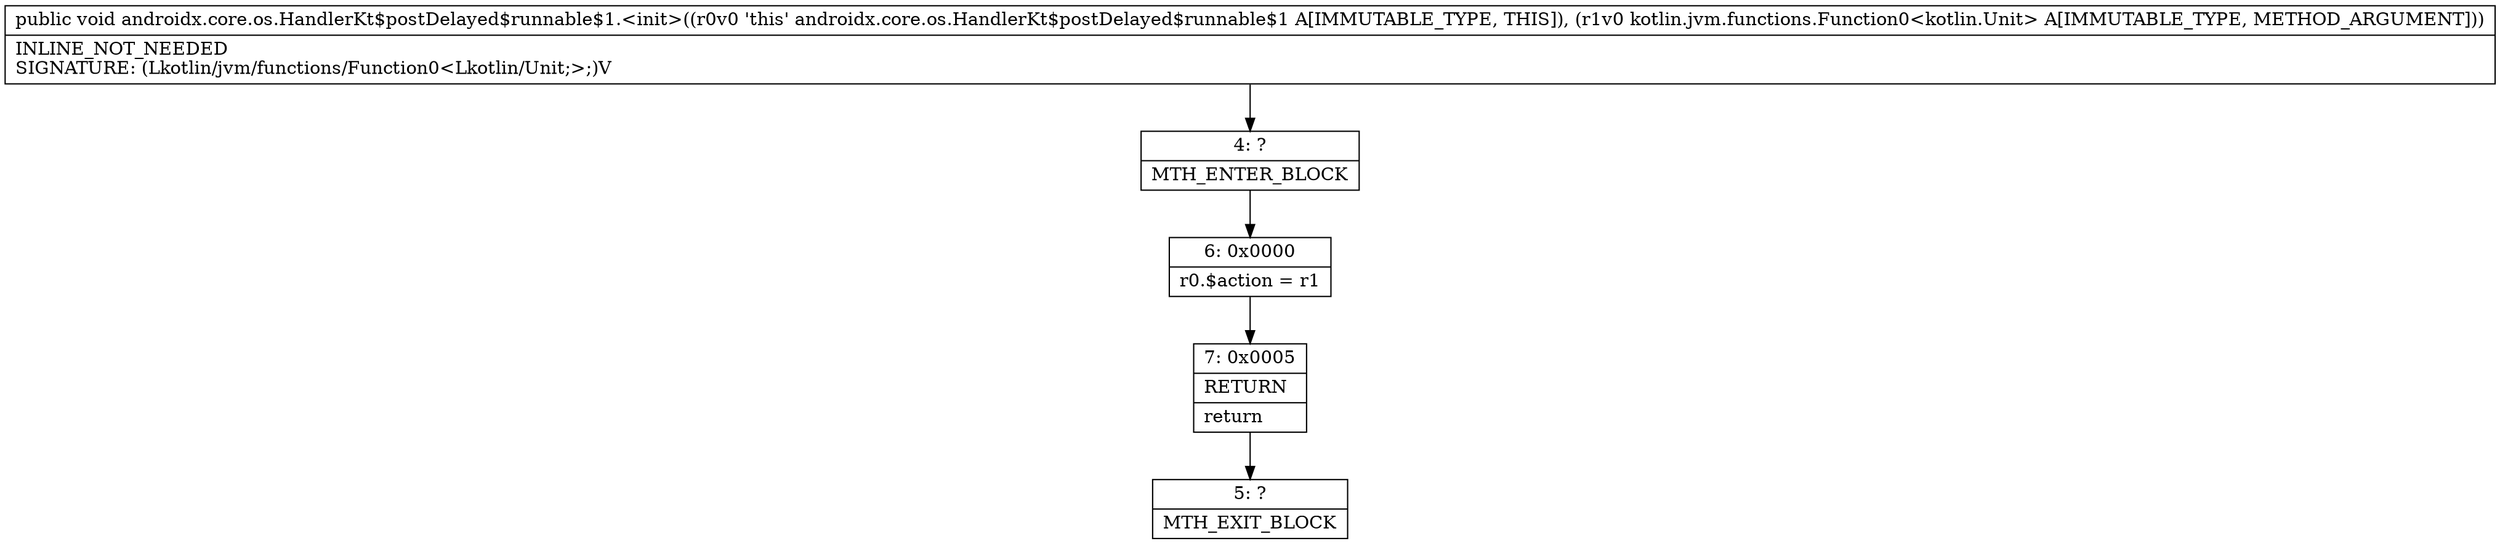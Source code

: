 digraph "CFG forandroidx.core.os.HandlerKt$postDelayed$runnable$1.\<init\>(Lkotlin\/jvm\/functions\/Function0;)V" {
Node_4 [shape=record,label="{4\:\ ?|MTH_ENTER_BLOCK\l}"];
Node_6 [shape=record,label="{6\:\ 0x0000|r0.$action = r1\l}"];
Node_7 [shape=record,label="{7\:\ 0x0005|RETURN\l|return\l}"];
Node_5 [shape=record,label="{5\:\ ?|MTH_EXIT_BLOCK\l}"];
MethodNode[shape=record,label="{public void androidx.core.os.HandlerKt$postDelayed$runnable$1.\<init\>((r0v0 'this' androidx.core.os.HandlerKt$postDelayed$runnable$1 A[IMMUTABLE_TYPE, THIS]), (r1v0 kotlin.jvm.functions.Function0\<kotlin.Unit\> A[IMMUTABLE_TYPE, METHOD_ARGUMENT]))  | INLINE_NOT_NEEDED\lSIGNATURE: (Lkotlin\/jvm\/functions\/Function0\<Lkotlin\/Unit;\>;)V\l}"];
MethodNode -> Node_4;Node_4 -> Node_6;
Node_6 -> Node_7;
Node_7 -> Node_5;
}


